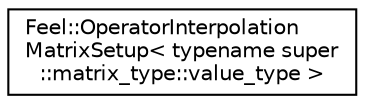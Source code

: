 digraph "Graphical Class Hierarchy"
{
 // LATEX_PDF_SIZE
  edge [fontname="Helvetica",fontsize="10",labelfontname="Helvetica",labelfontsize="10"];
  node [fontname="Helvetica",fontsize="10",shape=record];
  rankdir="LR";
  Node0 [label="Feel::OperatorInterpolation\lMatrixSetup\< typename super\l::matrix_type::value_type \>",height=0.2,width=0.4,color="black", fillcolor="white", style="filled",URL="$structFeel_1_1OperatorInterpolationMatrixSetup.html",tooltip=" "];
}
